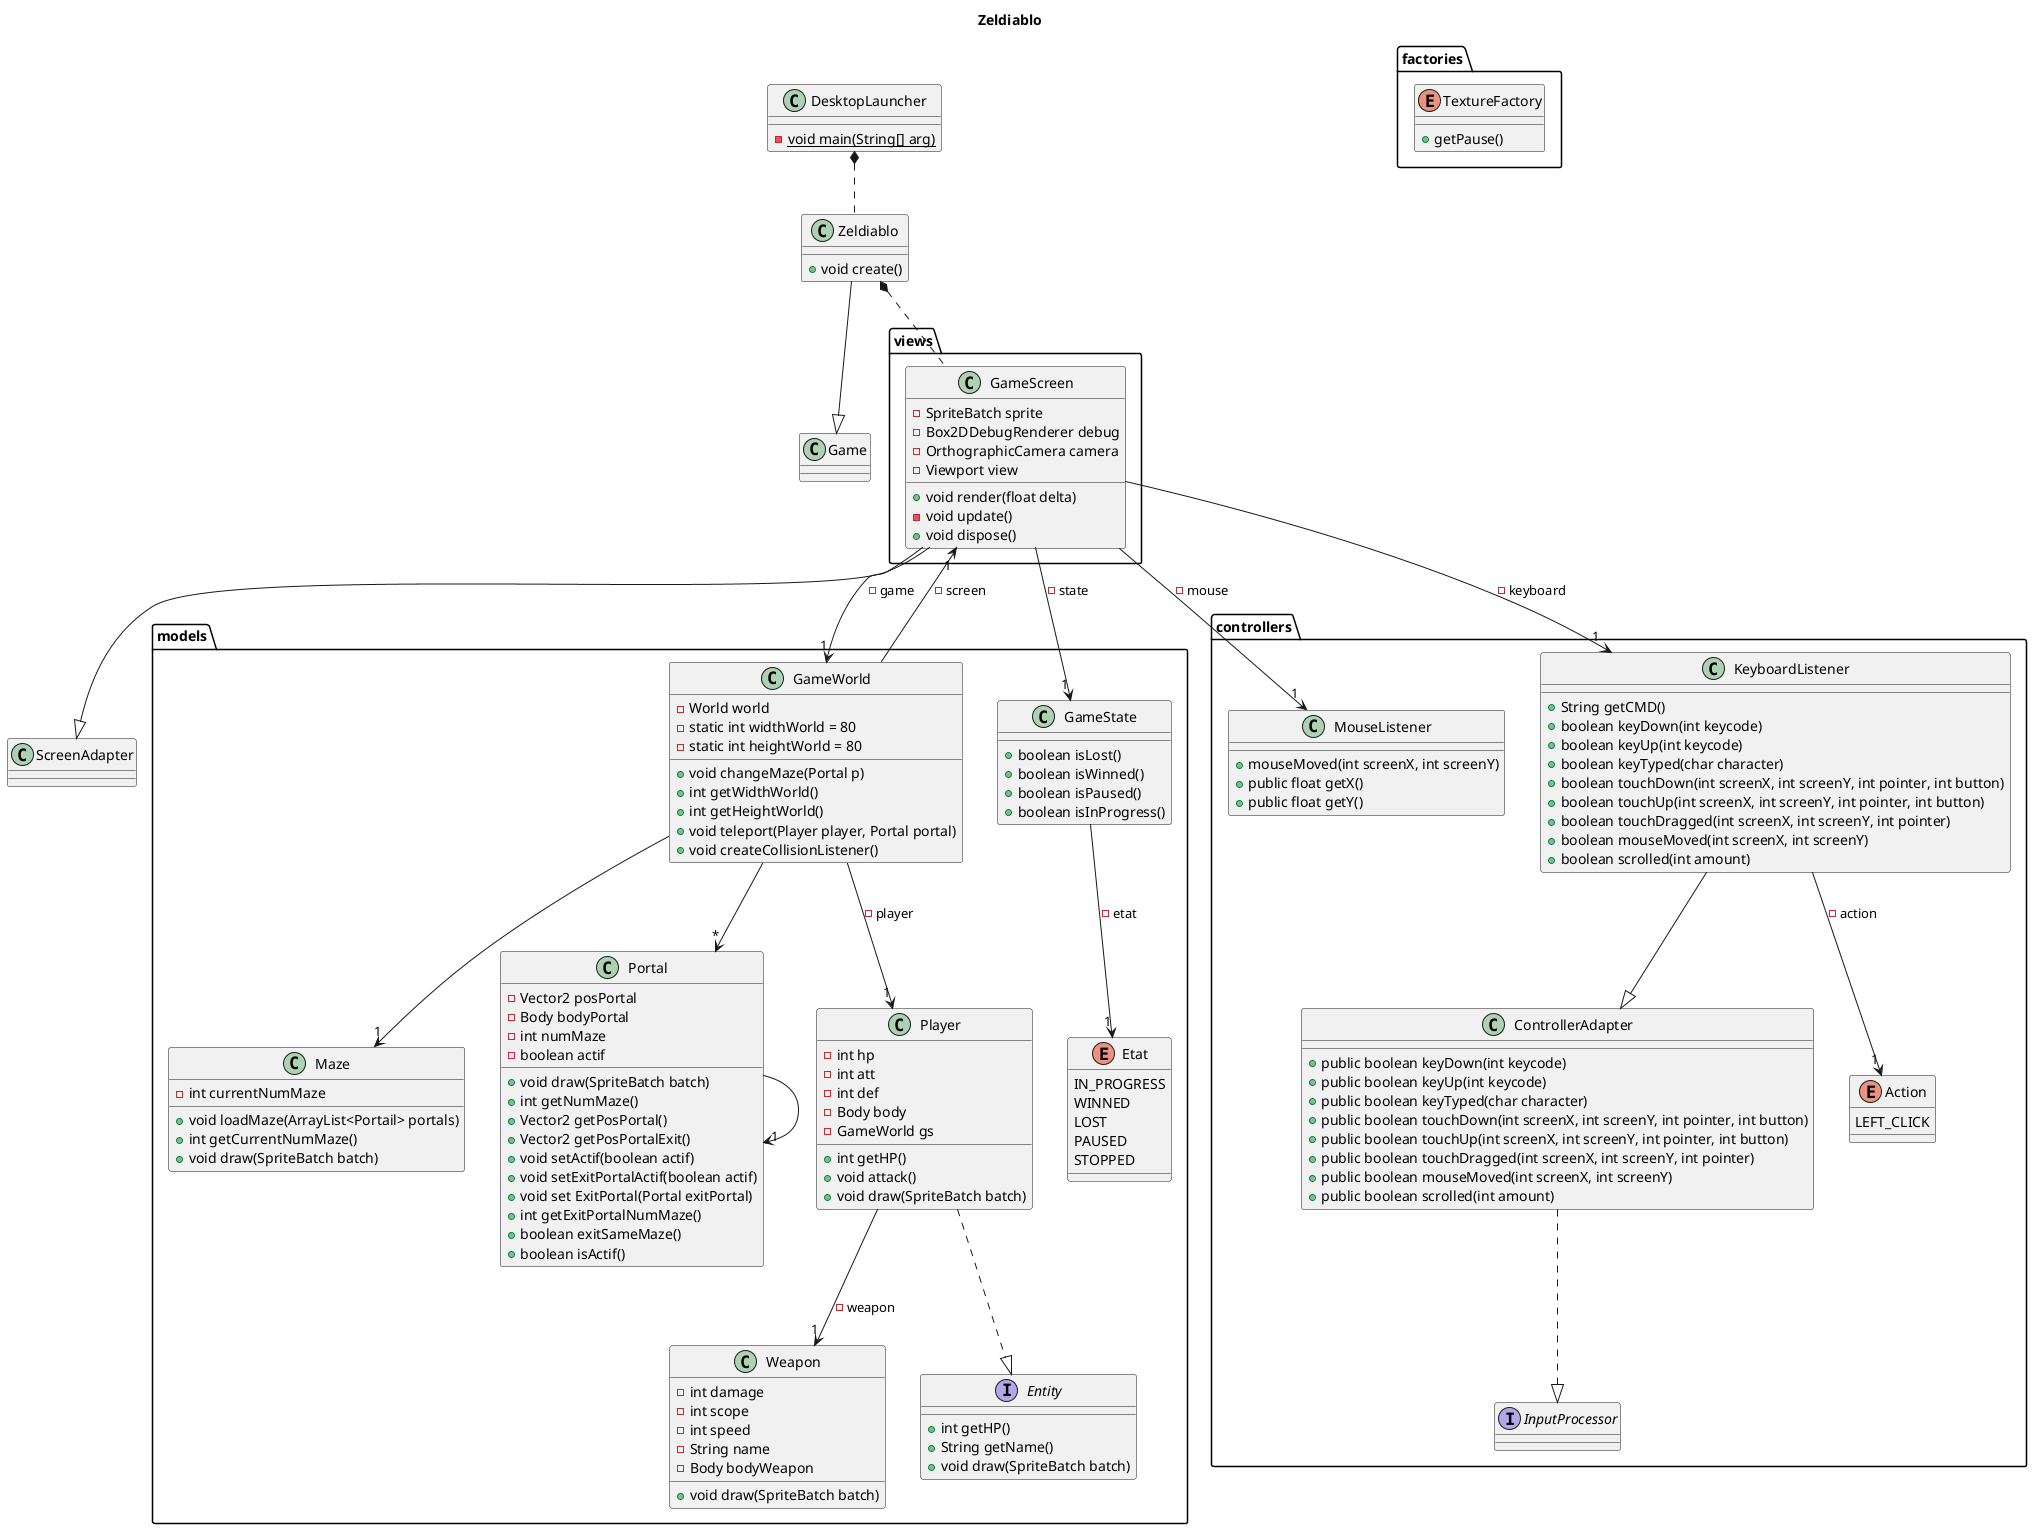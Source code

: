 @startuml

title Zeldiablo

class ScreenAdapter
class Game

class DesktopLauncher {
    - {static} void main(String[] arg)
}

class Zeldiablo {
    + void create()
}

package views {
    class GameScreen {
        - SpriteBatch sprite
        - Box2DDebugRenderer debug
        - OrthographicCamera camera
        - Viewport view
        + void render(float delta)
        - void update()
        + void dispose()
    }
}

package models {
    class GameWorld {
        - World world
        - static int widthWorld = 80
        - static int heightWorld = 80

        + void changeMaze(Portal p)
        + int getWidthWorld()
        + int getHeightWorld()
        + void teleport(Player player, Portal portal)
        + void createCollisionListener()
    }

    class GameState {
        + boolean isLost()
        + boolean isWinned()
        + boolean isPaused()
        + boolean isInProgress()
    }

    enum Etat {
        IN_PROGRESS
        WINNED
        LOST
        PAUSED
        STOPPED
    }

    interface Entity {
        + int getHP()
        + String getName()
        + void draw(SpriteBatch batch)
    }

    class Player {
        - int hp
        - int att
        - int def
        - Body body
        - GameWorld gs

        + int getHP()
        + void attack()
        + void draw(SpriteBatch batch)
    }

    class Weapon {
        - int damage
        - int scope
        - int speed
        - String name
        - Body bodyWeapon

        + void draw(SpriteBatch batch)
    }

    class Maze {
        - int currentNumMaze

        + void loadMaze(ArrayList<Portail> portals)
        + int getCurrentNumMaze()
        + void draw(SpriteBatch batch)
    }

    class Portal {
        - Vector2 posPortal
        - Body bodyPortal
        - int numMaze
        - boolean actif

        + void draw(SpriteBatch batch)
        + int getNumMaze()
        + Vector2 getPosPortal()
        + Vector2 getPosPortalExit()
        + void setActif(boolean actif)
        + void setExitPortalActif(boolean actif)
        + void set ExitPortal(Portal exitPortal)
        + int getExitPortalNumMaze()
        + boolean exitSameMaze()
        + boolean isActif()
    }
}

package factories {

    enum TextureFactory {
        + getPause()
    }

}

package controllers {
    class MouseListener {
        + mouseMoved(int screenX, int screenY)
        + public float getX()
        + public float getY()
    }

    class ControllerAdapter {
        + public boolean keyDown(int keycode)
        + public boolean keyUp(int keycode)
        + public boolean keyTyped(char character)
        + public boolean touchDown(int screenX, int screenY, int pointer, int button)
        + public boolean touchUp(int screenX, int screenY, int pointer, int button)
        + public boolean touchDragged(int screenX, int screenY, int pointer)
        + public boolean mouseMoved(int screenX, int screenY)
        + public boolean scrolled(int amount)
    }

    interface InputProcessor

    class KeyboardListener {
        + String getCMD()
        + boolean keyDown(int keycode)
        + boolean keyUp(int keycode)
        + boolean keyTyped(char character)
        + boolean touchDown(int screenX, int screenY, int pointer, int button)
        + boolean touchUp(int screenX, int screenY, int pointer, int button)
        + boolean touchDragged(int screenX, int screenY, int pointer)
        + boolean mouseMoved(int screenX, int screenY)
        + boolean scrolled(int amount)
    }

    enum Action {
        LEFT_CLICK
    }
}

DesktopLauncher *.. Zeldiablo

Zeldiablo --|> Game
GameScreen --|> ScreenAdapter

Zeldiablo *.. GameScreen


GameState --> "1" Etat: "- etat"

Player ..|> Entity
Player --> "1" Weapon: "- weapon"

Portal --> "1" Portal

GameScreen --> "1" GameWorld: "- game"
GameScreen --> "1" GameState: "- state"

GameWorld --> "1" GameScreen: "- screen"
GameWorld --> "1" Player: "- player"
GameWorld --> "1" Maze
GameWorld --> "*" Portal

KeyboardListener --> "1" Action: "- action"
KeyboardListener --|> ControllerAdapter
ControllerAdapter ..|> InputProcessor
GameScreen --> "1" KeyboardListener: "- keyboard"
GameScreen --> "1" MouseListener: "- mouse"

@enduml
